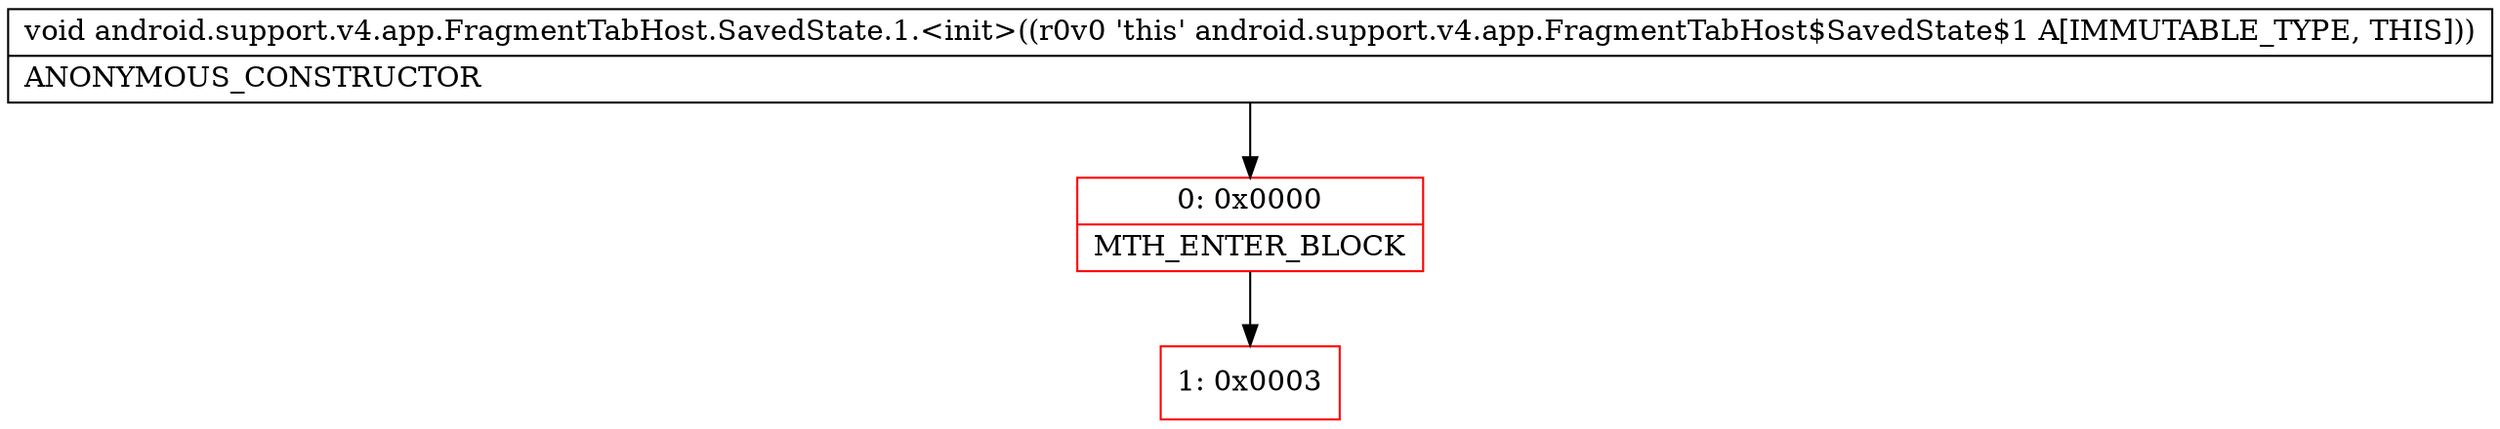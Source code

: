 digraph "CFG forandroid.support.v4.app.FragmentTabHost.SavedState.1.\<init\>()V" {
subgraph cluster_Region_2087766230 {
label = "R(0)";
node [shape=record,color=blue];
}
Node_0 [shape=record,color=red,label="{0\:\ 0x0000|MTH_ENTER_BLOCK\l}"];
Node_1 [shape=record,color=red,label="{1\:\ 0x0003}"];
MethodNode[shape=record,label="{void android.support.v4.app.FragmentTabHost.SavedState.1.\<init\>((r0v0 'this' android.support.v4.app.FragmentTabHost$SavedState$1 A[IMMUTABLE_TYPE, THIS]))  | ANONYMOUS_CONSTRUCTOR\l}"];
MethodNode -> Node_0;
Node_0 -> Node_1;
}

